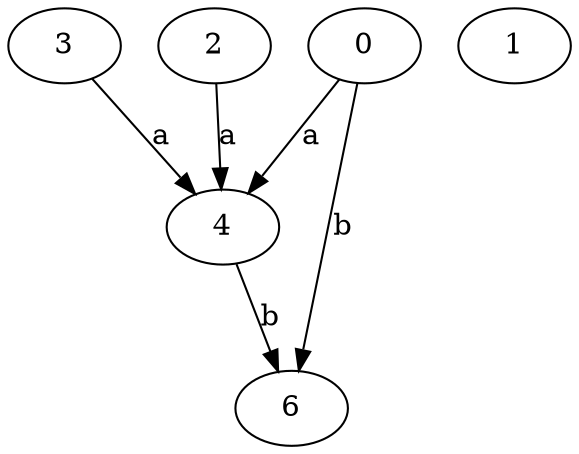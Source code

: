 strict digraph  {
3;
0;
4;
1;
2;
6;
3 -> 4  [label=a];
0 -> 4  [label=a];
0 -> 6  [label=b];
4 -> 6  [label=b];
2 -> 4  [label=a];
}

